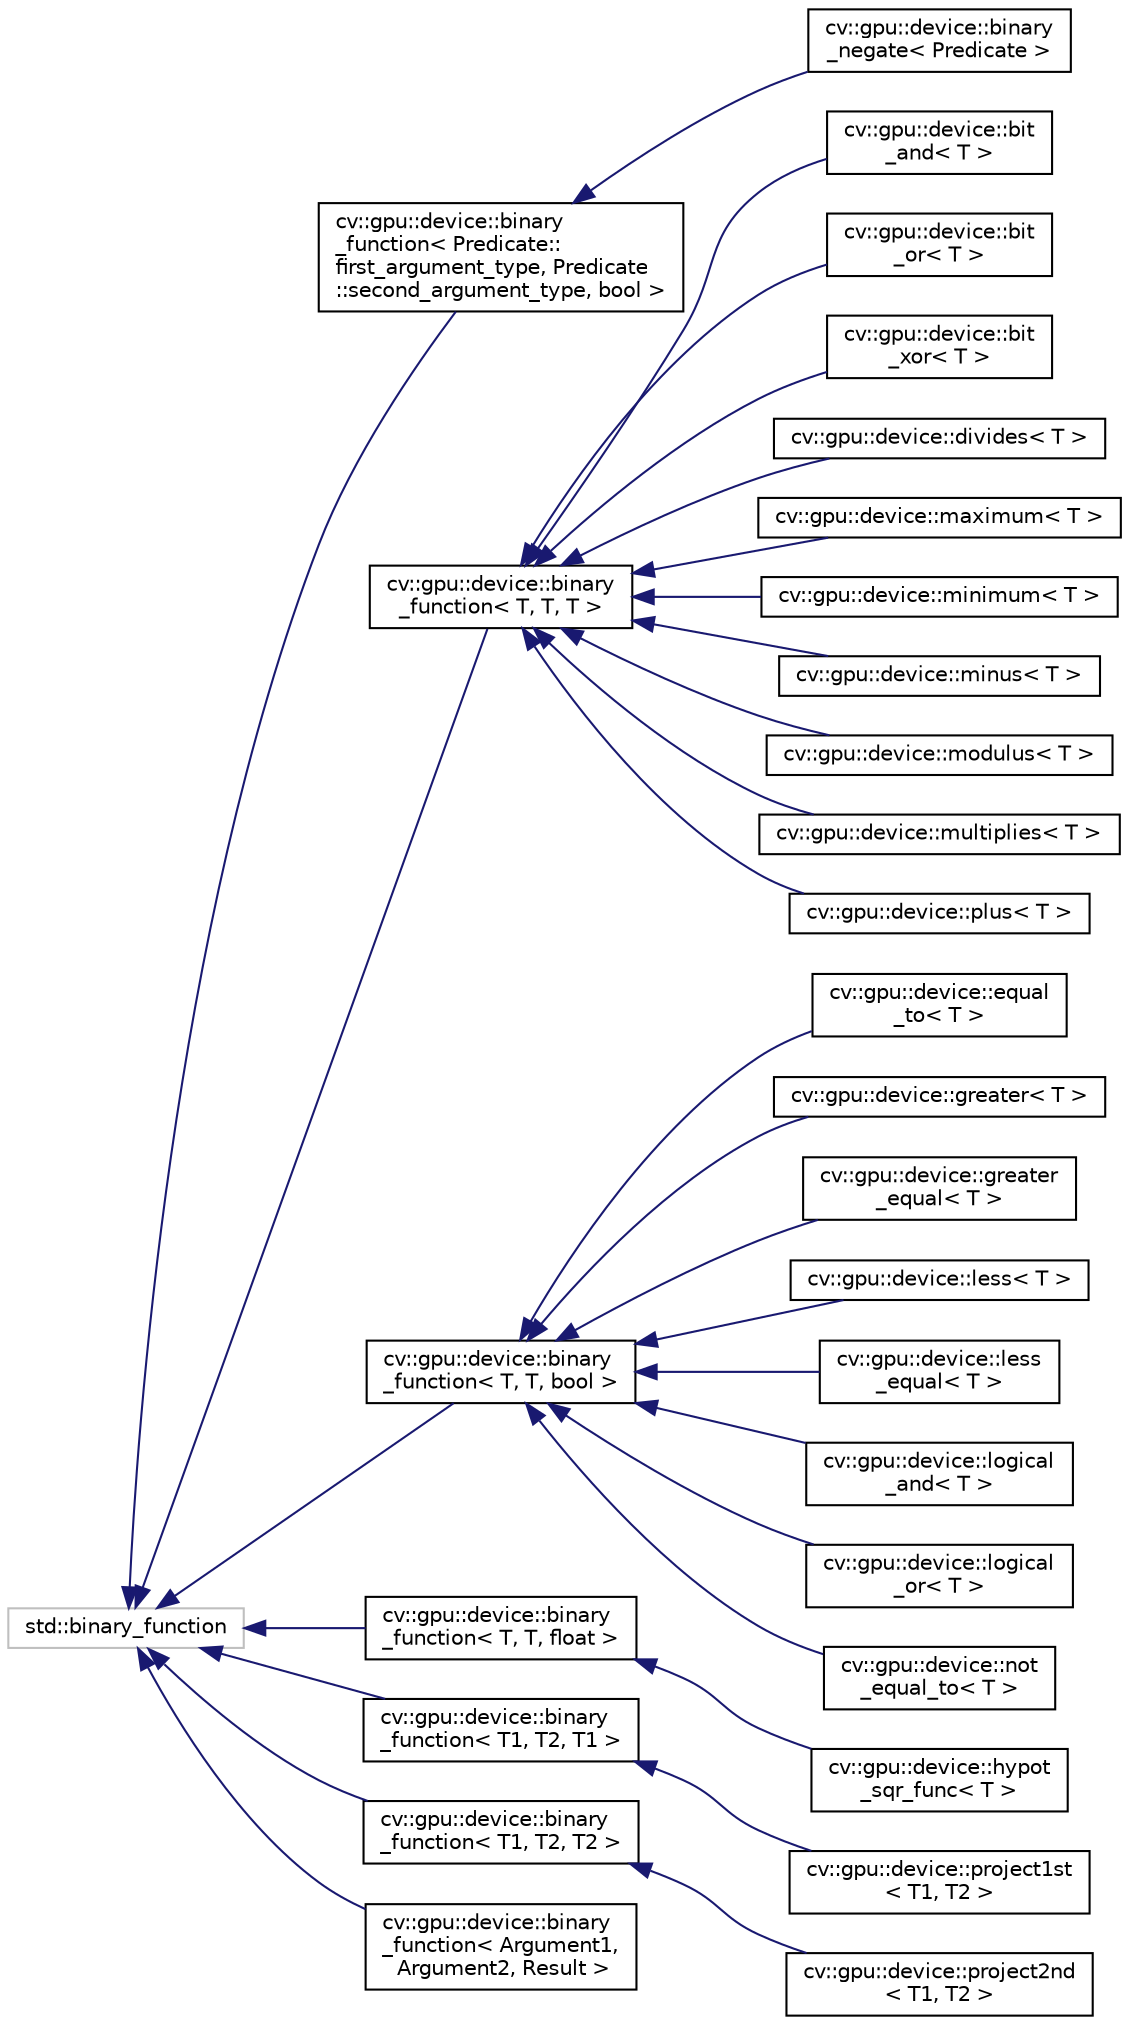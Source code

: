 digraph "Graphical Class Hierarchy"
{
 // LATEX_PDF_SIZE
  edge [fontname="Helvetica",fontsize="10",labelfontname="Helvetica",labelfontsize="10"];
  node [fontname="Helvetica",fontsize="10",shape=record];
  rankdir="LR";
  Node0 [label="std::binary_function",height=0.2,width=0.4,color="grey75", fillcolor="white", style="filled",tooltip=" "];
  Node0 -> Node1 [dir="back",color="midnightblue",fontsize="10",style="solid",fontname="Helvetica"];
  Node1 [label="cv::gpu::device::binary\l_function\< Predicate::\lfirst_argument_type, Predicate\l::second_argument_type, bool \>",height=0.2,width=0.4,color="black", fillcolor="white", style="filled",URL="$structcv_1_1gpu_1_1device_1_1binary__function.html",tooltip=" "];
  Node1 -> Node2 [dir="back",color="midnightblue",fontsize="10",style="solid",fontname="Helvetica"];
  Node2 [label="cv::gpu::device::binary\l_negate\< Predicate \>",height=0.2,width=0.4,color="black", fillcolor="white", style="filled",URL="$structcv_1_1gpu_1_1device_1_1binary__negate.html",tooltip=" "];
  Node0 -> Node3 [dir="back",color="midnightblue",fontsize="10",style="solid",fontname="Helvetica"];
  Node3 [label="cv::gpu::device::binary\l_function\< T, T, T \>",height=0.2,width=0.4,color="black", fillcolor="white", style="filled",URL="$structcv_1_1gpu_1_1device_1_1binary__function.html",tooltip=" "];
  Node3 -> Node4 [dir="back",color="midnightblue",fontsize="10",style="solid",fontname="Helvetica"];
  Node4 [label="cv::gpu::device::bit\l_and\< T \>",height=0.2,width=0.4,color="black", fillcolor="white", style="filled",URL="$structcv_1_1gpu_1_1device_1_1bit__and.html",tooltip=" "];
  Node3 -> Node5 [dir="back",color="midnightblue",fontsize="10",style="solid",fontname="Helvetica"];
  Node5 [label="cv::gpu::device::bit\l_or\< T \>",height=0.2,width=0.4,color="black", fillcolor="white", style="filled",URL="$structcv_1_1gpu_1_1device_1_1bit__or.html",tooltip=" "];
  Node3 -> Node6 [dir="back",color="midnightblue",fontsize="10",style="solid",fontname="Helvetica"];
  Node6 [label="cv::gpu::device::bit\l_xor\< T \>",height=0.2,width=0.4,color="black", fillcolor="white", style="filled",URL="$structcv_1_1gpu_1_1device_1_1bit__xor.html",tooltip=" "];
  Node3 -> Node7 [dir="back",color="midnightblue",fontsize="10",style="solid",fontname="Helvetica"];
  Node7 [label="cv::gpu::device::divides\< T \>",height=0.2,width=0.4,color="black", fillcolor="white", style="filled",URL="$structcv_1_1gpu_1_1device_1_1divides.html",tooltip=" "];
  Node3 -> Node8 [dir="back",color="midnightblue",fontsize="10",style="solid",fontname="Helvetica"];
  Node8 [label="cv::gpu::device::maximum\< T \>",height=0.2,width=0.4,color="black", fillcolor="white", style="filled",URL="$structcv_1_1gpu_1_1device_1_1maximum.html",tooltip=" "];
  Node3 -> Node9 [dir="back",color="midnightblue",fontsize="10",style="solid",fontname="Helvetica"];
  Node9 [label="cv::gpu::device::minimum\< T \>",height=0.2,width=0.4,color="black", fillcolor="white", style="filled",URL="$structcv_1_1gpu_1_1device_1_1minimum.html",tooltip=" "];
  Node3 -> Node10 [dir="back",color="midnightblue",fontsize="10",style="solid",fontname="Helvetica"];
  Node10 [label="cv::gpu::device::minus\< T \>",height=0.2,width=0.4,color="black", fillcolor="white", style="filled",URL="$structcv_1_1gpu_1_1device_1_1minus.html",tooltip=" "];
  Node3 -> Node11 [dir="back",color="midnightblue",fontsize="10",style="solid",fontname="Helvetica"];
  Node11 [label="cv::gpu::device::modulus\< T \>",height=0.2,width=0.4,color="black", fillcolor="white", style="filled",URL="$structcv_1_1gpu_1_1device_1_1modulus.html",tooltip=" "];
  Node3 -> Node12 [dir="back",color="midnightblue",fontsize="10",style="solid",fontname="Helvetica"];
  Node12 [label="cv::gpu::device::multiplies\< T \>",height=0.2,width=0.4,color="black", fillcolor="white", style="filled",URL="$structcv_1_1gpu_1_1device_1_1multiplies.html",tooltip=" "];
  Node3 -> Node13 [dir="back",color="midnightblue",fontsize="10",style="solid",fontname="Helvetica"];
  Node13 [label="cv::gpu::device::plus\< T \>",height=0.2,width=0.4,color="black", fillcolor="white", style="filled",URL="$structcv_1_1gpu_1_1device_1_1plus.html",tooltip=" "];
  Node0 -> Node14 [dir="back",color="midnightblue",fontsize="10",style="solid",fontname="Helvetica"];
  Node14 [label="cv::gpu::device::binary\l_function\< T, T, bool \>",height=0.2,width=0.4,color="black", fillcolor="white", style="filled",URL="$structcv_1_1gpu_1_1device_1_1binary__function.html",tooltip=" "];
  Node14 -> Node15 [dir="back",color="midnightblue",fontsize="10",style="solid",fontname="Helvetica"];
  Node15 [label="cv::gpu::device::equal\l_to\< T \>",height=0.2,width=0.4,color="black", fillcolor="white", style="filled",URL="$structcv_1_1gpu_1_1device_1_1equal__to.html",tooltip=" "];
  Node14 -> Node16 [dir="back",color="midnightblue",fontsize="10",style="solid",fontname="Helvetica"];
  Node16 [label="cv::gpu::device::greater\< T \>",height=0.2,width=0.4,color="black", fillcolor="white", style="filled",URL="$structcv_1_1gpu_1_1device_1_1greater.html",tooltip=" "];
  Node14 -> Node17 [dir="back",color="midnightblue",fontsize="10",style="solid",fontname="Helvetica"];
  Node17 [label="cv::gpu::device::greater\l_equal\< T \>",height=0.2,width=0.4,color="black", fillcolor="white", style="filled",URL="$structcv_1_1gpu_1_1device_1_1greater__equal.html",tooltip=" "];
  Node14 -> Node18 [dir="back",color="midnightblue",fontsize="10",style="solid",fontname="Helvetica"];
  Node18 [label="cv::gpu::device::less\< T \>",height=0.2,width=0.4,color="black", fillcolor="white", style="filled",URL="$structcv_1_1gpu_1_1device_1_1less.html",tooltip=" "];
  Node14 -> Node19 [dir="back",color="midnightblue",fontsize="10",style="solid",fontname="Helvetica"];
  Node19 [label="cv::gpu::device::less\l_equal\< T \>",height=0.2,width=0.4,color="black", fillcolor="white", style="filled",URL="$structcv_1_1gpu_1_1device_1_1less__equal.html",tooltip=" "];
  Node14 -> Node20 [dir="back",color="midnightblue",fontsize="10",style="solid",fontname="Helvetica"];
  Node20 [label="cv::gpu::device::logical\l_and\< T \>",height=0.2,width=0.4,color="black", fillcolor="white", style="filled",URL="$structcv_1_1gpu_1_1device_1_1logical__and.html",tooltip=" "];
  Node14 -> Node21 [dir="back",color="midnightblue",fontsize="10",style="solid",fontname="Helvetica"];
  Node21 [label="cv::gpu::device::logical\l_or\< T \>",height=0.2,width=0.4,color="black", fillcolor="white", style="filled",URL="$structcv_1_1gpu_1_1device_1_1logical__or.html",tooltip=" "];
  Node14 -> Node22 [dir="back",color="midnightblue",fontsize="10",style="solid",fontname="Helvetica"];
  Node22 [label="cv::gpu::device::not\l_equal_to\< T \>",height=0.2,width=0.4,color="black", fillcolor="white", style="filled",URL="$structcv_1_1gpu_1_1device_1_1not__equal__to.html",tooltip=" "];
  Node0 -> Node23 [dir="back",color="midnightblue",fontsize="10",style="solid",fontname="Helvetica"];
  Node23 [label="cv::gpu::device::binary\l_function\< T, T, float \>",height=0.2,width=0.4,color="black", fillcolor="white", style="filled",URL="$structcv_1_1gpu_1_1device_1_1binary__function.html",tooltip=" "];
  Node23 -> Node24 [dir="back",color="midnightblue",fontsize="10",style="solid",fontname="Helvetica"];
  Node24 [label="cv::gpu::device::hypot\l_sqr_func\< T \>",height=0.2,width=0.4,color="black", fillcolor="white", style="filled",URL="$structcv_1_1gpu_1_1device_1_1hypot__sqr__func.html",tooltip=" "];
  Node0 -> Node25 [dir="back",color="midnightblue",fontsize="10",style="solid",fontname="Helvetica"];
  Node25 [label="cv::gpu::device::binary\l_function\< T1, T2, T1 \>",height=0.2,width=0.4,color="black", fillcolor="white", style="filled",URL="$structcv_1_1gpu_1_1device_1_1binary__function.html",tooltip=" "];
  Node25 -> Node26 [dir="back",color="midnightblue",fontsize="10",style="solid",fontname="Helvetica"];
  Node26 [label="cv::gpu::device::project1st\l\< T1, T2 \>",height=0.2,width=0.4,color="black", fillcolor="white", style="filled",URL="$structcv_1_1gpu_1_1device_1_1project1st.html",tooltip=" "];
  Node0 -> Node27 [dir="back",color="midnightblue",fontsize="10",style="solid",fontname="Helvetica"];
  Node27 [label="cv::gpu::device::binary\l_function\< T1, T2, T2 \>",height=0.2,width=0.4,color="black", fillcolor="white", style="filled",URL="$structcv_1_1gpu_1_1device_1_1binary__function.html",tooltip=" "];
  Node27 -> Node28 [dir="back",color="midnightblue",fontsize="10",style="solid",fontname="Helvetica"];
  Node28 [label="cv::gpu::device::project2nd\l\< T1, T2 \>",height=0.2,width=0.4,color="black", fillcolor="white", style="filled",URL="$structcv_1_1gpu_1_1device_1_1project2nd.html",tooltip=" "];
  Node0 -> Node29 [dir="back",color="midnightblue",fontsize="10",style="solid",fontname="Helvetica"];
  Node29 [label="cv::gpu::device::binary\l_function\< Argument1,\l Argument2, Result \>",height=0.2,width=0.4,color="black", fillcolor="white", style="filled",URL="$structcv_1_1gpu_1_1device_1_1binary__function.html",tooltip=" "];
}
